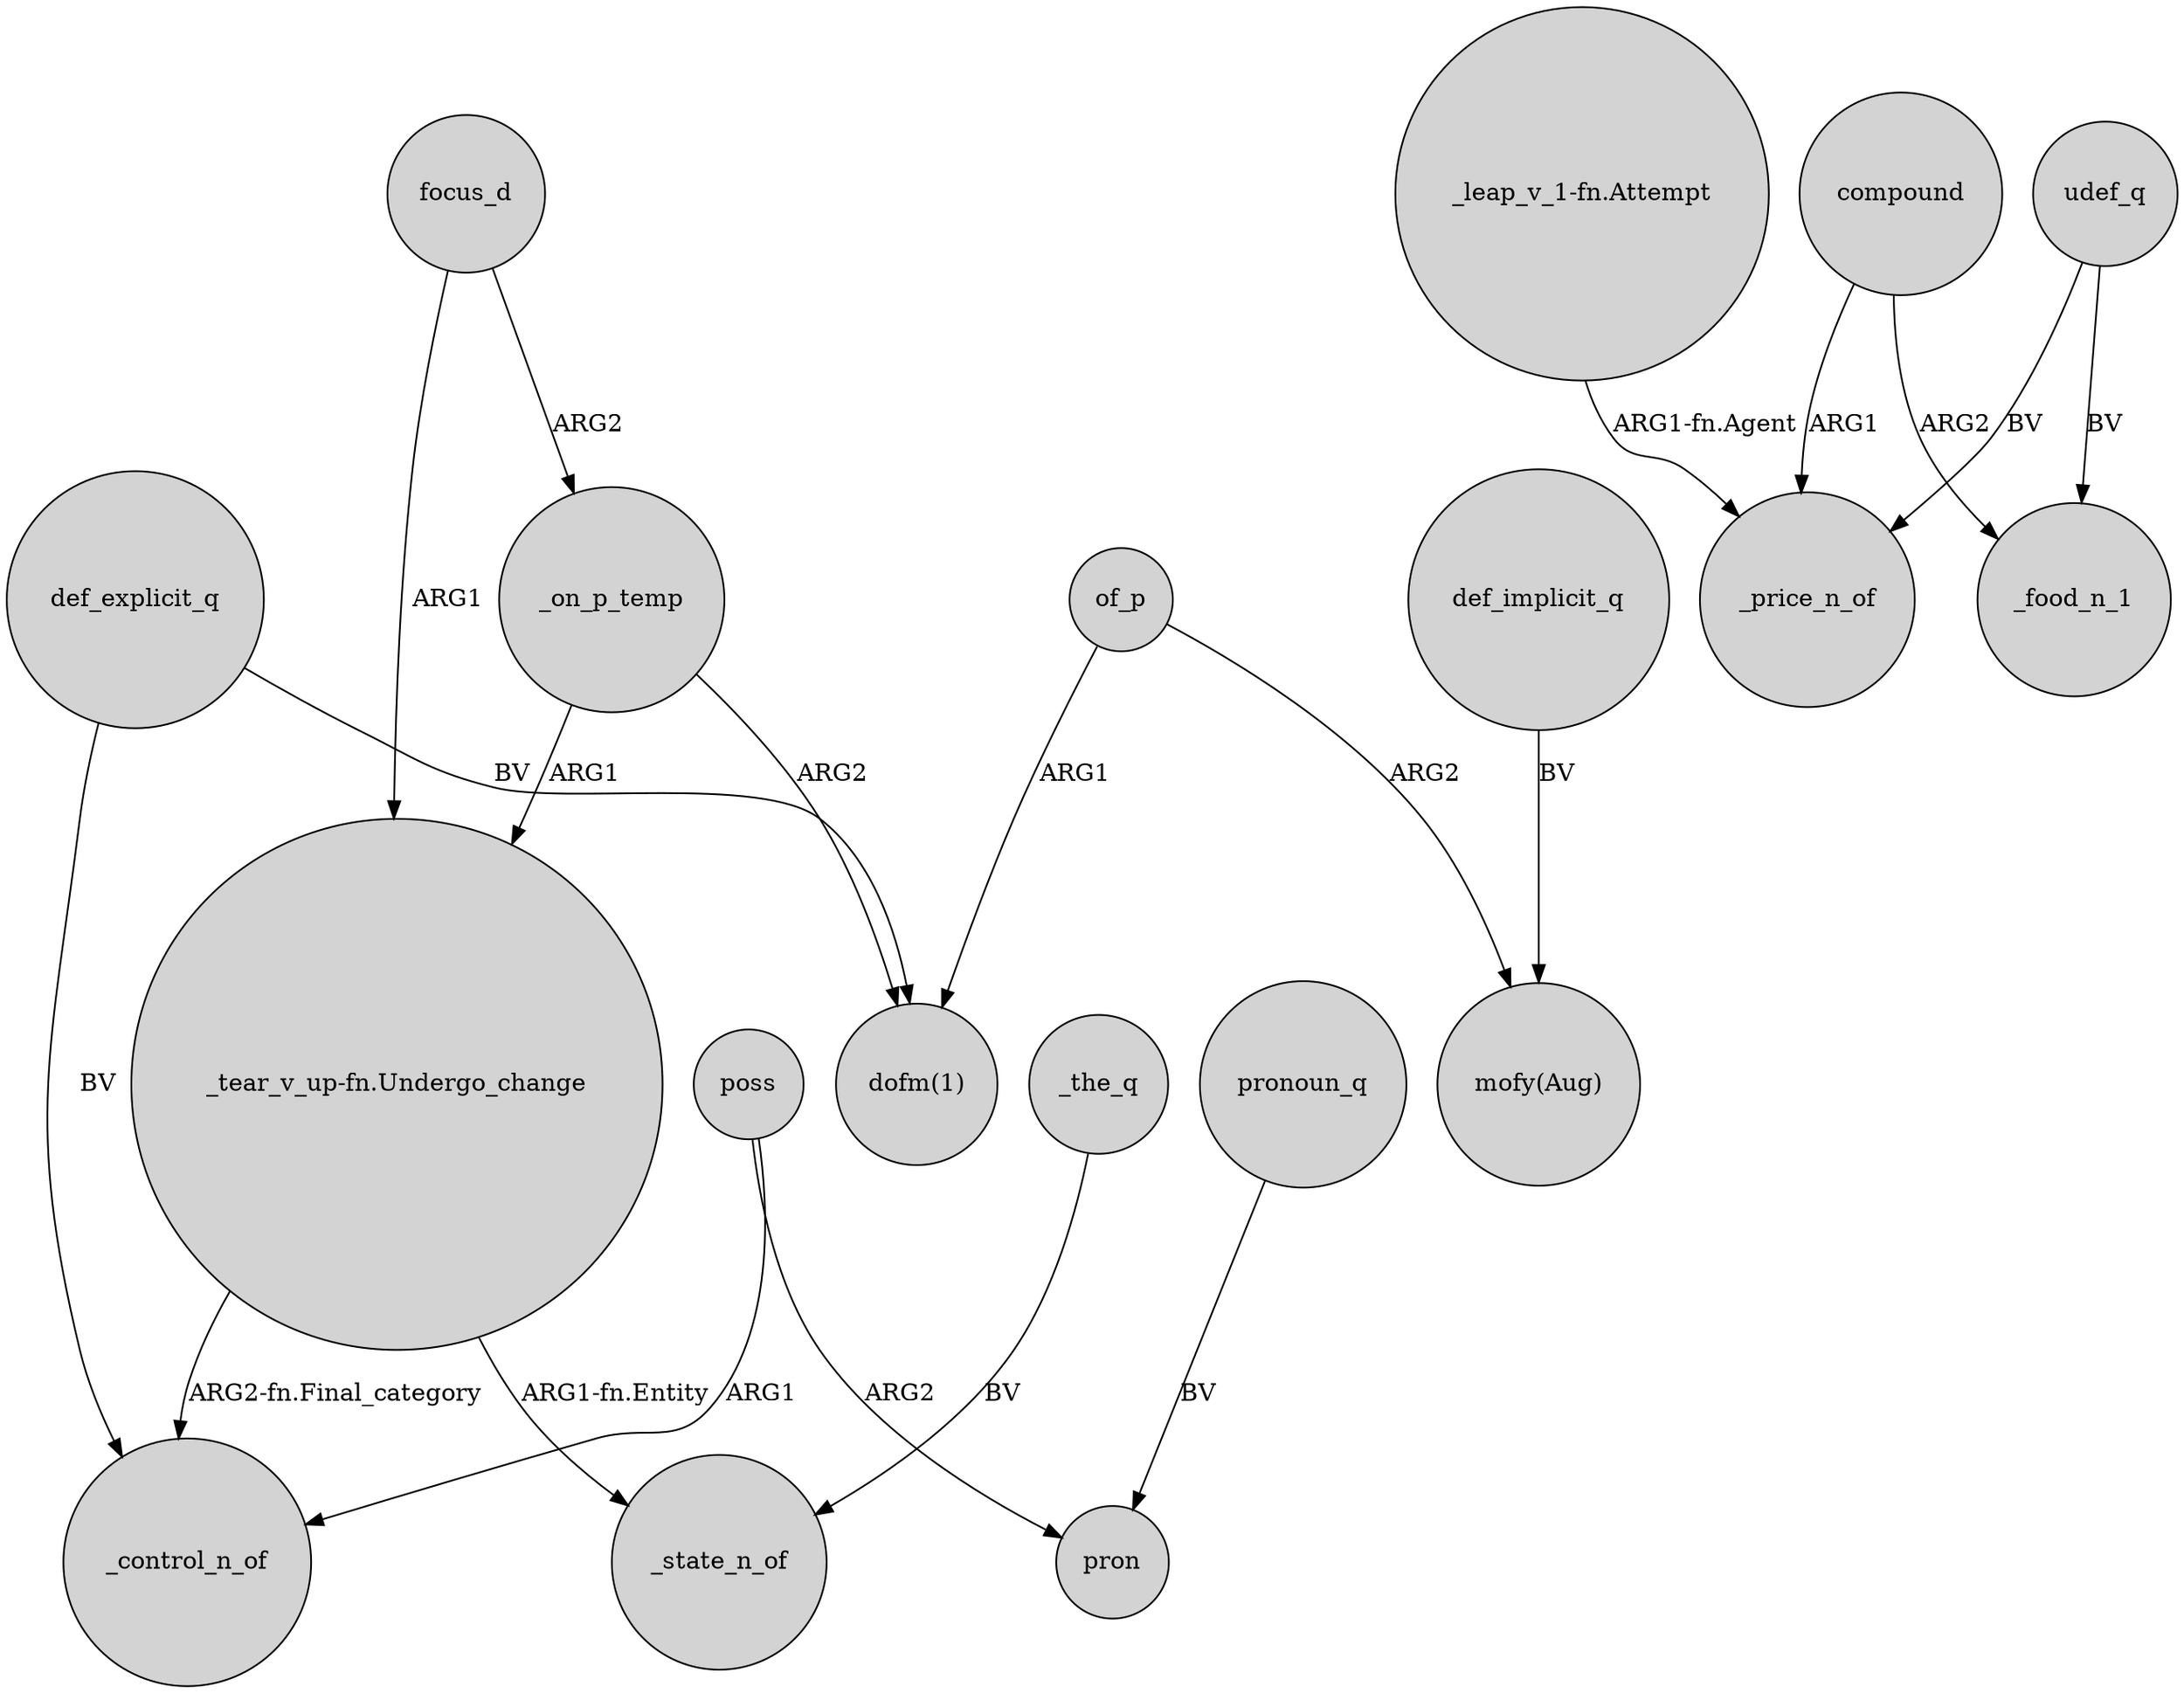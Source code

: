 digraph {
	node [shape=circle style=filled]
	focus_d -> _on_p_temp [label=ARG2]
	def_explicit_q -> _control_n_of [label=BV]
	_the_q -> _state_n_of [label=BV]
	udef_q -> _price_n_of [label=BV]
	poss -> _control_n_of [label=ARG1]
	of_p -> "mofy(Aug)" [label=ARG2]
	pronoun_q -> pron [label=BV]
	poss -> pron [label=ARG2]
	def_explicit_q -> "dofm(1)" [label=BV]
	"_tear_v_up-fn.Undergo_change" -> _state_n_of [label="ARG1-fn.Entity"]
	compound -> _food_n_1 [label=ARG2]
	udef_q -> _food_n_1 [label=BV]
	_on_p_temp -> "_tear_v_up-fn.Undergo_change" [label=ARG1]
	def_implicit_q -> "mofy(Aug)" [label=BV]
	"_tear_v_up-fn.Undergo_change" -> _control_n_of [label="ARG2-fn.Final_category"]
	of_p -> "dofm(1)" [label=ARG1]
	compound -> _price_n_of [label=ARG1]
	focus_d -> "_tear_v_up-fn.Undergo_change" [label=ARG1]
	"_leap_v_1-fn.Attempt" -> _price_n_of [label="ARG1-fn.Agent"]
	_on_p_temp -> "dofm(1)" [label=ARG2]
}
